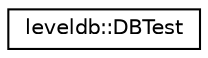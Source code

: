 digraph "Graphical Class Hierarchy"
{
  edge [fontname="Helvetica",fontsize="10",labelfontname="Helvetica",labelfontsize="10"];
  node [fontname="Helvetica",fontsize="10",shape=record];
  rankdir="LR";
  Node1 [label="leveldb::DBTest",height=0.2,width=0.4,color="black", fillcolor="white", style="filled",URL="$classleveldb_1_1_d_b_test.html"];
}
